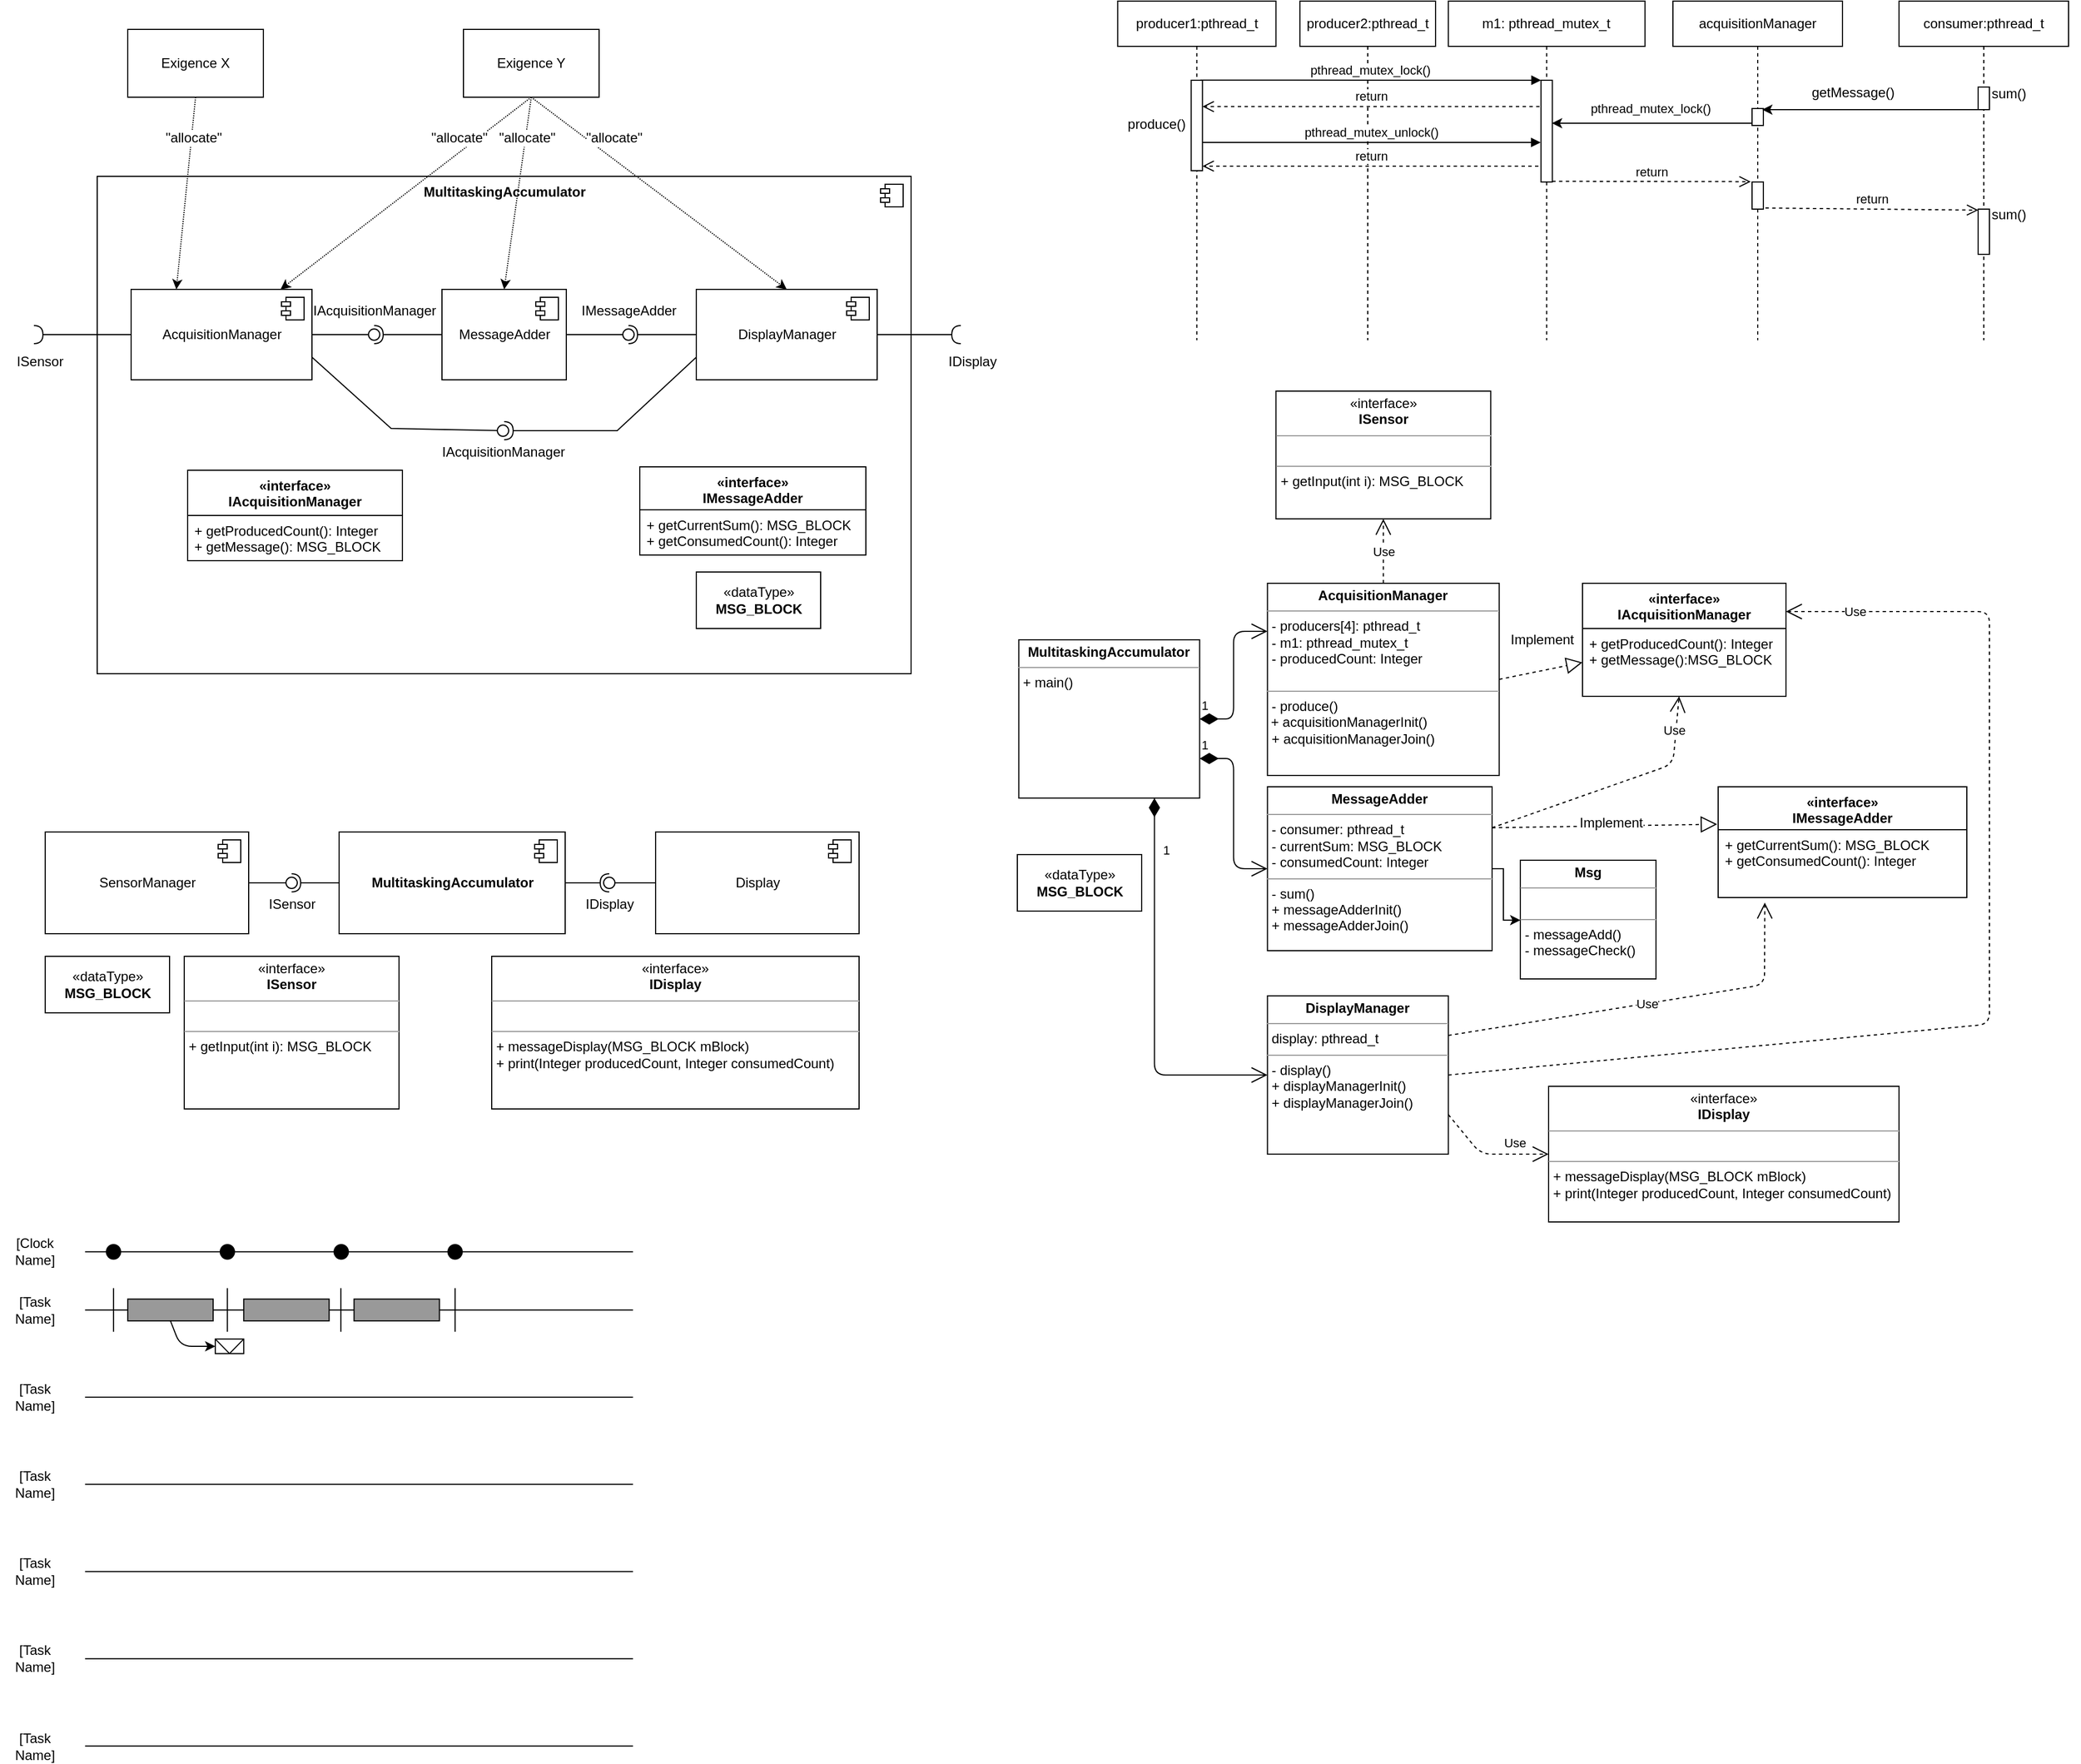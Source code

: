 <mxfile pages="2">
    <diagram id="yeaqu1F34kHPNHF6mssP" name="Exercice Principal">
        <mxGraphModel dx="2571" dy="1331" grid="1" gridSize="10" guides="1" tooltips="1" connect="1" arrows="1" fold="1" page="1" pageScale="1" pageWidth="850" pageHeight="1100" math="0" shadow="0">
            <root>
                <mxCell id="0"/>
                <mxCell id="1" parent="0"/>
                <mxCell id="nDVz6QAk0CL7eOiTC_jA-3" value="" style="edgeStyle=orthogonalEdgeStyle;rounded=0;orthogonalLoop=1;jettySize=auto;html=1;" parent="1" source="fEL-3-x19ATJo7vxv6HR-24" target="nDVz6QAk0CL7eOiTC_jA-1" edge="1">
                    <mxGeometry relative="1" as="geometry">
                        <Array as="points">
                            <mxPoint x="-230" y="-182"/>
                            <mxPoint x="-230" y="-137"/>
                        </Array>
                    </mxGeometry>
                </mxCell>
                <mxCell id="fEL-3-x19ATJo7vxv6HR-24" value="&lt;p style=&quot;margin: 0px ; margin-top: 4px ; text-align: center&quot;&gt;&lt;b&gt;MessageAdder&lt;/b&gt;&lt;/p&gt;&lt;hr size=&quot;1&quot;&gt;&lt;p style=&quot;margin: 0px ; margin-left: 4px&quot;&gt;- consumer: pthread_t&lt;/p&gt;&lt;p style=&quot;margin: 0px ; margin-left: 4px&quot;&gt;- currentSum: MSG_BLOCK&lt;br style=&quot;padding: 0px ; margin: 0px&quot;&gt;- consumedCount: Integer&lt;/p&gt;&lt;hr size=&quot;1&quot;&gt;&lt;p style=&quot;margin: 0px ; margin-left: 4px&quot;&gt;- sum()&lt;/p&gt;&lt;p style=&quot;margin: 0px ; margin-left: 4px&quot;&gt;&lt;span&gt;+ messageAdderInit()&lt;/span&gt;&lt;br&gt;&lt;/p&gt;&lt;p style=&quot;margin: 0px ; margin-left: 4px&quot;&gt;+ messageAdderJoin()&lt;br&gt;&lt;/p&gt;" style="verticalAlign=top;align=left;overflow=fill;fontSize=12;fontFamily=Helvetica;html=1;shadow=0;" parent="1" vertex="1">
                    <mxGeometry x="-438.71" y="-255" width="198.71" height="145" as="geometry"/>
                </mxCell>
                <mxCell id="fEL-3-x19ATJo7vxv6HR-27" value="&lt;p style=&quot;margin: 0px ; margin-top: 4px ; text-align: center&quot;&gt;&lt;b&gt;MultitaskingAccumulator&lt;/b&gt;&lt;/p&gt;&lt;hr size=&quot;1&quot;&gt;&lt;p style=&quot;margin: 0px ; margin-left: 4px&quot;&gt;+ main()&lt;/p&gt;" style="verticalAlign=top;align=left;overflow=fill;fontSize=12;fontFamily=Helvetica;html=1;shadow=0;" parent="1" vertex="1">
                    <mxGeometry x="-658.71" y="-385" width="160" height="140" as="geometry"/>
                </mxCell>
                <mxCell id="fEL-3-x19ATJo7vxv6HR-35" value="1" style="endArrow=open;html=1;endSize=12;startArrow=diamondThin;startSize=14;startFill=1;edgeStyle=orthogonalEdgeStyle;align=left;verticalAlign=bottom;fillColor=#000000;entryX=0;entryY=0.25;entryDx=0;entryDy=0;exitX=1;exitY=0.5;exitDx=0;exitDy=0;" parent="1" source="fEL-3-x19ATJo7vxv6HR-27" target="fEL-3-x19ATJo7vxv6HR-54" edge="1">
                    <mxGeometry x="-1" y="3" relative="1" as="geometry">
                        <mxPoint x="-638.71" y="-185" as="sourcePoint"/>
                        <mxPoint x="-478.71" y="-185" as="targetPoint"/>
                    </mxGeometry>
                </mxCell>
                <mxCell id="fEL-3-x19ATJo7vxv6HR-39" value="1" style="endArrow=open;html=1;endSize=12;startArrow=diamondThin;startSize=14;startFill=1;edgeStyle=orthogonalEdgeStyle;align=left;verticalAlign=bottom;fillColor=#000000;exitX=1;exitY=0.75;exitDx=0;exitDy=0;" parent="1" source="fEL-3-x19ATJo7vxv6HR-27" target="fEL-3-x19ATJo7vxv6HR-24" edge="1">
                    <mxGeometry x="-1" y="3" relative="1" as="geometry">
                        <mxPoint x="-488.71" y="-305" as="sourcePoint"/>
                        <mxPoint x="-428.71" y="-342" as="targetPoint"/>
                    </mxGeometry>
                </mxCell>
                <mxCell id="fEL-3-x19ATJo7vxv6HR-54" value="&lt;p style=&quot;margin: 0px ; margin-top: 4px ; text-align: center&quot;&gt;&lt;b&gt;AcquisitionManager&lt;/b&gt;&lt;/p&gt;&lt;hr size=&quot;1&quot;&gt;&lt;p style=&quot;margin: 0px ; margin-left: 4px&quot;&gt;- producers[4]: pthread_t&lt;/p&gt;&lt;p style=&quot;margin: 0px ; margin-left: 4px&quot;&gt;- m1: pthread_mutex_t&lt;/p&gt;&lt;p style=&quot;margin: 0px ; margin-left: 4px&quot;&gt;- producedCount: Integer&lt;/p&gt;&lt;p style=&quot;margin: 0px ; margin-left: 4px&quot;&gt;&lt;br&gt;&lt;/p&gt;&lt;hr size=&quot;1&quot;&gt;&lt;p style=&quot;margin: 0px ; margin-left: 4px&quot;&gt;- produce()&lt;/p&gt;&amp;nbsp;+ acquisitionManagerInit()&lt;br&gt;&lt;p style=&quot;margin: 0px ; margin-left: 4px&quot;&gt;+ acquisitionManagerJoin()&lt;/p&gt;" style="verticalAlign=top;align=left;overflow=fill;fontSize=12;fontFamily=Helvetica;html=1;shadow=0;" parent="1" vertex="1">
                    <mxGeometry x="-438.71" y="-435" width="205" height="170" as="geometry"/>
                </mxCell>
                <mxCell id="fEL-3-x19ATJo7vxv6HR-64" value="1" style="endArrow=open;html=1;endSize=12;startArrow=diamondThin;startSize=14;startFill=1;edgeStyle=orthogonalEdgeStyle;align=left;verticalAlign=bottom;fillColor=#000000;exitX=0.75;exitY=1;exitDx=0;exitDy=0;entryX=0;entryY=0.5;entryDx=0;entryDy=0;" parent="1" source="fEL-3-x19ATJo7vxv6HR-27" target="fEL-3-x19ATJo7vxv6HR-65" edge="1">
                    <mxGeometry x="0.452" y="190" relative="1" as="geometry">
                        <mxPoint x="-488.71" y="-270" as="sourcePoint"/>
                        <mxPoint x="-428.71" y="-195" as="targetPoint"/>
                        <mxPoint as="offset"/>
                    </mxGeometry>
                </mxCell>
                <mxCell id="fEL-3-x19ATJo7vxv6HR-65" value="&lt;p style=&quot;margin: 0px ; margin-top: 4px ; text-align: center&quot;&gt;&lt;b&gt;DisplayManager&lt;/b&gt;&lt;/p&gt;&lt;hr size=&quot;1&quot;&gt;&lt;p style=&quot;margin: 0px ; margin-left: 4px&quot;&gt;display: pthread_t&lt;/p&gt;&lt;hr size=&quot;1&quot;&gt;&lt;p style=&quot;margin: 0px ; margin-left: 4px&quot;&gt;- display()&lt;/p&gt;&lt;p style=&quot;margin: 0px ; margin-left: 4px&quot;&gt;+ displayManagerInit()&lt;/p&gt;&lt;p style=&quot;margin: 0px ; margin-left: 4px&quot;&gt;+ displayManagerJoin()&lt;br&gt;&lt;/p&gt;" style="verticalAlign=top;align=left;overflow=fill;fontSize=12;fontFamily=Helvetica;html=1;shadow=0;" parent="1" vertex="1">
                    <mxGeometry x="-438.71" y="-70" width="160" height="140" as="geometry"/>
                </mxCell>
                <mxCell id="fEL-3-x19ATJo7vxv6HR-66" value="«dataType»&lt;br&gt;&lt;b&gt;MSG_BLOCK&lt;/b&gt;" style="html=1;shadow=0;" parent="1" vertex="1">
                    <mxGeometry x="-660" y="-195" width="110" height="50" as="geometry"/>
                </mxCell>
                <mxCell id="pLuQ7xj04wKehVz2EtiJ-8" value="&lt;b&gt;MultitaskingAccumulator&lt;/b&gt;" style="html=1;" parent="1" vertex="1">
                    <mxGeometry x="-1260" y="-215" width="200" height="90" as="geometry"/>
                </mxCell>
                <mxCell id="pLuQ7xj04wKehVz2EtiJ-9" value="" style="shape=component;jettyWidth=8;jettyHeight=4;" parent="pLuQ7xj04wKehVz2EtiJ-8" vertex="1">
                    <mxGeometry x="1" width="20" height="20" relative="1" as="geometry">
                        <mxPoint x="-27" y="7" as="offset"/>
                    </mxGeometry>
                </mxCell>
                <mxCell id="pLuQ7xj04wKehVz2EtiJ-10" value="&lt;span style=&quot;text-align: left&quot;&gt;Display&lt;/span&gt;" style="html=1;" parent="1" vertex="1">
                    <mxGeometry x="-980" y="-215" width="180" height="90" as="geometry"/>
                </mxCell>
                <mxCell id="pLuQ7xj04wKehVz2EtiJ-11" value="" style="shape=component;jettyWidth=8;jettyHeight=4;" parent="pLuQ7xj04wKehVz2EtiJ-10" vertex="1">
                    <mxGeometry x="1" width="20" height="20" relative="1" as="geometry">
                        <mxPoint x="-27" y="7" as="offset"/>
                    </mxGeometry>
                </mxCell>
                <mxCell id="pLuQ7xj04wKehVz2EtiJ-12" value="&lt;div style=&quot;text-align: left&quot;&gt;&lt;span&gt;SensorManager&lt;/span&gt;&lt;/div&gt;" style="html=1;" parent="1" vertex="1">
                    <mxGeometry x="-1520" y="-215" width="180" height="90" as="geometry"/>
                </mxCell>
                <mxCell id="pLuQ7xj04wKehVz2EtiJ-13" value="" style="shape=component;jettyWidth=8;jettyHeight=4;" parent="pLuQ7xj04wKehVz2EtiJ-12" vertex="1">
                    <mxGeometry x="1" width="20" height="20" relative="1" as="geometry">
                        <mxPoint x="-27" y="7" as="offset"/>
                    </mxGeometry>
                </mxCell>
                <mxCell id="pLuQ7xj04wKehVz2EtiJ-14" value="" style="rounded=0;orthogonalLoop=1;jettySize=auto;html=1;endArrow=none;endFill=0;" parent="1" source="pLuQ7xj04wKehVz2EtiJ-12" target="pLuQ7xj04wKehVz2EtiJ-16" edge="1">
                    <mxGeometry relative="1" as="geometry">
                        <mxPoint x="-1270" y="-150" as="sourcePoint"/>
                    </mxGeometry>
                </mxCell>
                <mxCell id="pLuQ7xj04wKehVz2EtiJ-15" value="" style="rounded=0;orthogonalLoop=1;jettySize=auto;html=1;endArrow=halfCircle;endFill=0;entryX=0.5;entryY=0.5;entryDx=0;entryDy=0;endSize=6;strokeWidth=1;" parent="1" source="pLuQ7xj04wKehVz2EtiJ-8" target="pLuQ7xj04wKehVz2EtiJ-16" edge="1">
                    <mxGeometry relative="1" as="geometry">
                        <mxPoint x="-1250" y="-170" as="sourcePoint"/>
                    </mxGeometry>
                </mxCell>
                <mxCell id="pLuQ7xj04wKehVz2EtiJ-16" value="" style="ellipse;whiteSpace=wrap;html=1;fontFamily=Helvetica;fontSize=12;fontColor=#000000;align=center;strokeColor=#000000;fillColor=#ffffff;points=[];aspect=fixed;resizable=0;" parent="1" vertex="1">
                    <mxGeometry x="-1307" y="-175" width="10" height="10" as="geometry"/>
                </mxCell>
                <mxCell id="pLuQ7xj04wKehVz2EtiJ-18" value="" style="rounded=0;orthogonalLoop=1;jettySize=auto;html=1;endArrow=none;endFill=0;exitX=0;exitY=0.5;exitDx=0;exitDy=0;" parent="1" source="pLuQ7xj04wKehVz2EtiJ-10" target="pLuQ7xj04wKehVz2EtiJ-20" edge="1">
                    <mxGeometry relative="1" as="geometry">
                        <mxPoint x="-1050" y="-170" as="sourcePoint"/>
                    </mxGeometry>
                </mxCell>
                <mxCell id="pLuQ7xj04wKehVz2EtiJ-20" value="" style="ellipse;whiteSpace=wrap;html=1;fontFamily=Helvetica;fontSize=12;fontColor=#000000;align=center;strokeColor=#000000;fillColor=#ffffff;points=[];aspect=fixed;resizable=0;direction=north;" parent="1" vertex="1">
                    <mxGeometry x="-1026" y="-175" width="10" height="10" as="geometry"/>
                </mxCell>
                <mxCell id="pLuQ7xj04wKehVz2EtiJ-21" value="" style="rounded=0;orthogonalLoop=1;jettySize=auto;html=1;endArrow=halfCircle;endFill=0;entryX=0.5;entryY=0.5;entryDx=0;entryDy=0;endSize=6;strokeWidth=1;exitX=1;exitY=0.5;exitDx=0;exitDy=0;" parent="1" source="pLuQ7xj04wKehVz2EtiJ-8" target="pLuQ7xj04wKehVz2EtiJ-20" edge="1">
                    <mxGeometry relative="1" as="geometry">
                        <mxPoint x="-1080" y="-170" as="sourcePoint"/>
                        <mxPoint x="-1010" y="-170" as="targetPoint"/>
                        <Array as="points"/>
                    </mxGeometry>
                </mxCell>
                <mxCell id="pLuQ7xj04wKehVz2EtiJ-25" value="Text" style="text;html=1;align=center;verticalAlign=middle;resizable=0;points=[];;autosize=1;" parent="1" vertex="1">
                    <mxGeometry x="-1327" y="-28" width="40" height="20" as="geometry"/>
                </mxCell>
                <mxCell id="pLuQ7xj04wKehVz2EtiJ-26" value="&lt;p style=&quot;margin: 0px ; margin-top: 4px ; text-align: center&quot;&gt;«interface»&lt;br&gt;&lt;b&gt;ISensor&lt;/b&gt;&lt;/p&gt;&lt;hr size=&quot;1&quot;&gt;&lt;p style=&quot;margin: 0px ; margin-left: 4px&quot;&gt;&lt;br&gt;&lt;/p&gt;&lt;hr size=&quot;1&quot;&gt;&lt;p style=&quot;margin: 0px ; margin-left: 4px&quot;&gt;+ getInput(int i): MSG_BLOCK&lt;br&gt;&lt;/p&gt;" style="verticalAlign=top;align=left;overflow=fill;fontSize=12;fontFamily=Helvetica;html=1;" parent="1" vertex="1">
                    <mxGeometry x="-1397" y="-105" width="190" height="135" as="geometry"/>
                </mxCell>
                <mxCell id="pLuQ7xj04wKehVz2EtiJ-27" value="ISensor" style="text;html=1;align=center;" parent="1" vertex="1">
                    <mxGeometry x="-1337" y="-165" width="70" height="30" as="geometry"/>
                </mxCell>
                <mxCell id="pLuQ7xj04wKehVz2EtiJ-28" value="&lt;p style=&quot;margin: 0px ; margin-top: 4px ; text-align: center&quot;&gt;«interface»&lt;br&gt;&lt;b&gt;IDisplay&lt;/b&gt;&lt;/p&gt;&lt;hr size=&quot;1&quot;&gt;&lt;p style=&quot;margin: 0px ; margin-left: 4px&quot;&gt;&lt;br&gt;&lt;/p&gt;&lt;hr size=&quot;1&quot;&gt;&lt;p style=&quot;margin: 0px ; margin-left: 4px&quot;&gt;+ messageDisplay(MSG_BLOCK mBlock)&lt;br&gt;&lt;/p&gt;&lt;p style=&quot;margin: 0px ; margin-left: 4px&quot;&gt;+ print(Integer producedCount, Integer consumedCount)&lt;/p&gt;" style="verticalAlign=top;align=left;overflow=fill;fontSize=12;fontFamily=Helvetica;html=1;" parent="1" vertex="1">
                    <mxGeometry x="-1125" y="-105" width="325" height="135" as="geometry"/>
                </mxCell>
                <mxCell id="pLuQ7xj04wKehVz2EtiJ-31" value="«dataType»&lt;br&gt;&lt;b&gt;MSG_BLOCK&lt;/b&gt;" style="html=1;shadow=0;" parent="1" vertex="1">
                    <mxGeometry x="-1520" y="-105" width="110" height="50" as="geometry"/>
                </mxCell>
                <mxCell id="pLuQ7xj04wKehVz2EtiJ-34" value="IDisplay" style="text;html=1;align=center;" parent="1" vertex="1">
                    <mxGeometry x="-1056" y="-165" width="70" height="30" as="geometry"/>
                </mxCell>
                <mxCell id="pLuQ7xj04wKehVz2EtiJ-39" value="&lt;b&gt;MultitaskingAccumulator&lt;/b&gt;" style="html=1;verticalAlign=top;" parent="1" vertex="1">
                    <mxGeometry x="-1474" y="-795" width="720" height="440" as="geometry"/>
                </mxCell>
                <mxCell id="pLuQ7xj04wKehVz2EtiJ-40" value="" style="shape=component;jettyWidth=8;jettyHeight=4;" parent="pLuQ7xj04wKehVz2EtiJ-39" vertex="1">
                    <mxGeometry x="1" width="20" height="20" relative="1" as="geometry">
                        <mxPoint x="-27" y="7" as="offset"/>
                    </mxGeometry>
                </mxCell>
                <mxCell id="pLuQ7xj04wKehVz2EtiJ-41" value="&lt;span style=&quot;text-align: left&quot;&gt;MessageAdder&lt;/span&gt;" style="html=1;" parent="pLuQ7xj04wKehVz2EtiJ-39" vertex="1">
                    <mxGeometry x="305" y="100" width="110" height="80" as="geometry"/>
                </mxCell>
                <mxCell id="pLuQ7xj04wKehVz2EtiJ-42" value="" style="shape=component;jettyWidth=8;jettyHeight=4;" parent="pLuQ7xj04wKehVz2EtiJ-41" vertex="1">
                    <mxGeometry x="1" width="20" height="20" relative="1" as="geometry">
                        <mxPoint x="-27" y="7" as="offset"/>
                    </mxGeometry>
                </mxCell>
                <mxCell id="pLuQ7xj04wKehVz2EtiJ-43" value="&lt;span style=&quot;text-align: left&quot;&gt;DisplayManager&lt;/span&gt;" style="html=1;" parent="pLuQ7xj04wKehVz2EtiJ-39" vertex="1">
                    <mxGeometry x="530" y="100" width="160" height="80" as="geometry"/>
                </mxCell>
                <mxCell id="pLuQ7xj04wKehVz2EtiJ-44" value="" style="shape=component;jettyWidth=8;jettyHeight=4;" parent="pLuQ7xj04wKehVz2EtiJ-43" vertex="1">
                    <mxGeometry x="1" width="20" height="20" relative="1" as="geometry">
                        <mxPoint x="-27" y="7" as="offset"/>
                    </mxGeometry>
                </mxCell>
                <mxCell id="pLuQ7xj04wKehVz2EtiJ-45" value="&lt;div style=&quot;text-align: left&quot;&gt;AcquisitionManager&lt;br&gt;&lt;/div&gt;" style="html=1;" parent="pLuQ7xj04wKehVz2EtiJ-39" vertex="1">
                    <mxGeometry x="30" y="100" width="160" height="80" as="geometry"/>
                </mxCell>
                <mxCell id="pLuQ7xj04wKehVz2EtiJ-46" value="" style="shape=component;jettyWidth=8;jettyHeight=4;" parent="pLuQ7xj04wKehVz2EtiJ-45" vertex="1">
                    <mxGeometry x="1" width="20" height="20" relative="1" as="geometry">
                        <mxPoint x="-27" y="7" as="offset"/>
                    </mxGeometry>
                </mxCell>
                <mxCell id="pLuQ7xj04wKehVz2EtiJ-47" value="" style="rounded=0;orthogonalLoop=1;jettySize=auto;html=1;endArrow=none;endFill=0;" parent="pLuQ7xj04wKehVz2EtiJ-39" source="pLuQ7xj04wKehVz2EtiJ-45" target="pLuQ7xj04wKehVz2EtiJ-49" edge="1">
                    <mxGeometry relative="1" as="geometry">
                        <mxPoint x="165.246" y="225" as="sourcePoint"/>
                    </mxGeometry>
                </mxCell>
                <mxCell id="pLuQ7xj04wKehVz2EtiJ-48" value="" style="rounded=0;orthogonalLoop=1;jettySize=auto;html=1;endArrow=halfCircle;endFill=0;entryX=0.5;entryY=0.5;entryDx=0;entryDy=0;endSize=6;strokeWidth=1;" parent="pLuQ7xj04wKehVz2EtiJ-39" source="pLuQ7xj04wKehVz2EtiJ-41" target="pLuQ7xj04wKehVz2EtiJ-49" edge="1">
                    <mxGeometry relative="1" as="geometry">
                        <mxPoint x="188.852" y="205" as="sourcePoint"/>
                    </mxGeometry>
                </mxCell>
                <mxCell id="pLuQ7xj04wKehVz2EtiJ-49" value="" style="ellipse;whiteSpace=wrap;html=1;fontFamily=Helvetica;fontSize=12;fontColor=#000000;align=center;strokeColor=#000000;fillColor=#ffffff;points=[];aspect=fixed;resizable=0;" parent="pLuQ7xj04wKehVz2EtiJ-39" vertex="1">
                    <mxGeometry x="240" y="135" width="10" height="10" as="geometry"/>
                </mxCell>
                <mxCell id="pLuQ7xj04wKehVz2EtiJ-50" value="" style="rounded=0;orthogonalLoop=1;jettySize=auto;html=1;endArrow=none;endFill=0;" parent="pLuQ7xj04wKehVz2EtiJ-39" source="pLuQ7xj04wKehVz2EtiJ-41" target="pLuQ7xj04wKehVz2EtiJ-51" edge="1">
                    <mxGeometry relative="1" as="geometry">
                        <mxPoint x="424.918" y="205" as="sourcePoint"/>
                    </mxGeometry>
                </mxCell>
                <mxCell id="pLuQ7xj04wKehVz2EtiJ-51" value="" style="ellipse;whiteSpace=wrap;html=1;fontFamily=Helvetica;fontSize=12;fontColor=#000000;align=center;strokeColor=#000000;fillColor=#ffffff;points=[];aspect=fixed;resizable=0;direction=north;" parent="pLuQ7xj04wKehVz2EtiJ-39" vertex="1">
                    <mxGeometry x="465" y="135" width="10" height="10" as="geometry"/>
                </mxCell>
                <mxCell id="pLuQ7xj04wKehVz2EtiJ-52" value="" style="rounded=0;orthogonalLoop=1;jettySize=auto;html=1;endArrow=halfCircle;endFill=0;endSize=6;strokeWidth=1;exitX=0;exitY=0.5;exitDx=0;exitDy=0;" parent="pLuQ7xj04wKehVz2EtiJ-39" source="pLuQ7xj04wKehVz2EtiJ-43" edge="1">
                    <mxGeometry relative="1" as="geometry">
                        <mxPoint x="419" y="140" as="sourcePoint"/>
                        <mxPoint x="470" y="140" as="targetPoint"/>
                        <Array as="points"/>
                    </mxGeometry>
                </mxCell>
                <mxCell id="pLuQ7xj04wKehVz2EtiJ-101" value="" style="rounded=0;orthogonalLoop=1;jettySize=auto;html=1;endArrow=none;endFill=0;exitX=1;exitY=0.75;exitDx=0;exitDy=0;" parent="pLuQ7xj04wKehVz2EtiJ-39" source="pLuQ7xj04wKehVz2EtiJ-45" target="pLuQ7xj04wKehVz2EtiJ-102" edge="1">
                    <mxGeometry relative="1" as="geometry">
                        <mxPoint x="400" y="225" as="sourcePoint"/>
                        <Array as="points">
                            <mxPoint x="260" y="223"/>
                        </Array>
                    </mxGeometry>
                </mxCell>
                <mxCell id="pLuQ7xj04wKehVz2EtiJ-102" value="" style="ellipse;whiteSpace=wrap;html=1;fontFamily=Helvetica;fontSize=12;fontColor=#000000;align=center;strokeColor=#000000;fillColor=#ffffff;points=[];aspect=fixed;resizable=0;direction=north;" parent="pLuQ7xj04wKehVz2EtiJ-39" vertex="1">
                    <mxGeometry x="354" y="220" width="10" height="10" as="geometry"/>
                </mxCell>
                <mxCell id="pLuQ7xj04wKehVz2EtiJ-103" value="" style="rounded=0;orthogonalLoop=1;jettySize=auto;html=1;endArrow=halfCircle;endFill=0;endSize=6;strokeWidth=1;exitX=0;exitY=0.75;exitDx=0;exitDy=0;" parent="pLuQ7xj04wKehVz2EtiJ-39" source="pLuQ7xj04wKehVz2EtiJ-43" edge="1">
                    <mxGeometry relative="1" as="geometry">
                        <mxPoint x="320" y="225" as="sourcePoint"/>
                        <mxPoint x="360" y="225" as="targetPoint"/>
                        <Array as="points">
                            <mxPoint x="460" y="225"/>
                        </Array>
                    </mxGeometry>
                </mxCell>
                <mxCell id="pLuQ7xj04wKehVz2EtiJ-104" value="IAcquisitionManager" style="text;html=1;align=center;" parent="pLuQ7xj04wKehVz2EtiJ-39" vertex="1">
                    <mxGeometry x="324" y="230" width="70" height="30" as="geometry"/>
                </mxCell>
                <mxCell id="pLuQ7xj04wKehVz2EtiJ-110" value="«interface»&#10;IAcquisitionManager" style="swimlane;fontStyle=1;align=center;verticalAlign=top;childLayout=stackLayout;horizontal=1;startSize=40;horizontalStack=0;resizeParent=1;resizeParentMax=0;resizeLast=0;collapsible=1;marginBottom=0;shadow=0;" parent="pLuQ7xj04wKehVz2EtiJ-39" vertex="1">
                    <mxGeometry x="80" y="260" width="190" height="80" as="geometry"/>
                </mxCell>
                <mxCell id="pLuQ7xj04wKehVz2EtiJ-111" value="+ getProducedCount(): Integer&#10;+ getMessage(): MSG_BLOCK&#10; &#10;&#10;&#10;" style="text;strokeColor=none;fillColor=none;align=left;verticalAlign=top;spacingLeft=4;spacingRight=4;overflow=hidden;rotatable=0;points=[[0,0.5],[1,0.5]];portConstraint=eastwest;" parent="pLuQ7xj04wKehVz2EtiJ-110" vertex="1">
                    <mxGeometry y="40" width="190" height="40" as="geometry"/>
                </mxCell>
                <mxCell id="pLuQ7xj04wKehVz2EtiJ-113" value="«interface»&#10;IMessageAdder" style="swimlane;fontStyle=1;align=center;verticalAlign=top;childLayout=stackLayout;horizontal=1;startSize=38;horizontalStack=0;resizeParent=1;resizeParentMax=0;resizeLast=0;collapsible=1;marginBottom=0;shadow=0;" parent="pLuQ7xj04wKehVz2EtiJ-39" vertex="1">
                    <mxGeometry x="480" y="257" width="200" height="78" as="geometry"/>
                </mxCell>
                <mxCell id="pLuQ7xj04wKehVz2EtiJ-114" value="+ getCurrentSum(): MSG_BLOCK&#10;+ getConsumedCount(): Integer&#10;&#10;" style="text;strokeColor=none;fillColor=none;align=left;verticalAlign=top;spacingLeft=4;spacingRight=4;overflow=hidden;rotatable=0;points=[[0,0.5],[1,0.5]];portConstraint=eastwest;" parent="pLuQ7xj04wKehVz2EtiJ-113" vertex="1">
                    <mxGeometry y="38" width="200" height="40" as="geometry"/>
                </mxCell>
                <mxCell id="pLuQ7xj04wKehVz2EtiJ-116" value="IAcquisitionManager" style="text;html=1;align=center;" parent="pLuQ7xj04wKehVz2EtiJ-39" vertex="1">
                    <mxGeometry x="190" y="105" width="110" height="30" as="geometry"/>
                </mxCell>
                <mxCell id="pLuQ7xj04wKehVz2EtiJ-117" value="IMessageAdder" style="text;html=1;align=center;" parent="pLuQ7xj04wKehVz2EtiJ-39" vertex="1">
                    <mxGeometry x="435" y="105" width="70" height="30" as="geometry"/>
                </mxCell>
                <mxCell id="pLuQ7xj04wKehVz2EtiJ-122" value="«dataType»&lt;br&gt;&lt;b&gt;MSG_BLOCK&lt;/b&gt;" style="html=1;shadow=0;" parent="pLuQ7xj04wKehVz2EtiJ-39" vertex="1">
                    <mxGeometry x="530" y="350" width="110" height="50" as="geometry"/>
                </mxCell>
                <mxCell id="pLuQ7xj04wKehVz2EtiJ-56" value="" style="rounded=0;orthogonalLoop=1;jettySize=auto;html=1;endArrow=halfCircle;endFill=0;endSize=6;strokeWidth=1;exitX=0;exitY=0.5;exitDx=0;exitDy=0;" parent="1" source="pLuQ7xj04wKehVz2EtiJ-45" edge="1">
                    <mxGeometry relative="1" as="geometry">
                        <mxPoint x="-1423" y="-490" as="sourcePoint"/>
                        <mxPoint x="-1530" y="-655" as="targetPoint"/>
                    </mxGeometry>
                </mxCell>
                <mxCell id="pLuQ7xj04wKehVz2EtiJ-58" value="ISensor" style="text;html=1;align=center;" parent="1" vertex="1">
                    <mxGeometry x="-1560" y="-645" width="70" height="30" as="geometry"/>
                </mxCell>
                <mxCell id="pLuQ7xj04wKehVz2EtiJ-62" value="" style="rounded=0;orthogonalLoop=1;jettySize=auto;html=1;endArrow=halfCircle;endFill=0;endSize=6;strokeWidth=1;exitX=1;exitY=0.5;exitDx=0;exitDy=0;" parent="1" source="pLuQ7xj04wKehVz2EtiJ-43" edge="1">
                    <mxGeometry relative="1" as="geometry">
                        <mxPoint x="-850" y="60" as="sourcePoint"/>
                        <mxPoint x="-710" y="-655" as="targetPoint"/>
                        <Array as="points"/>
                    </mxGeometry>
                </mxCell>
                <mxCell id="pLuQ7xj04wKehVz2EtiJ-54" value="IDisplay" style="text;html=1;align=center;" parent="1" vertex="1">
                    <mxGeometry x="-741.334" y="-645" width="82.623" height="30" as="geometry"/>
                </mxCell>
                <mxCell id="pLuQ7xj04wKehVz2EtiJ-148" value="«interface»&#10;IAcquisitionManager" style="swimlane;fontStyle=1;align=center;verticalAlign=top;childLayout=stackLayout;horizontal=1;startSize=40;horizontalStack=0;resizeParent=1;resizeParentMax=0;resizeLast=0;collapsible=1;marginBottom=0;shadow=0;" parent="1" vertex="1">
                    <mxGeometry x="-160" y="-435" width="180" height="100" as="geometry"/>
                </mxCell>
                <mxCell id="pLuQ7xj04wKehVz2EtiJ-149" value="+ getProducedCount(): Integer&#10;+ getMessage():MSG_BLOCK&#10;&#10;&#10;&#10;" style="text;strokeColor=none;fillColor=none;align=left;verticalAlign=top;spacingLeft=4;spacingRight=4;overflow=hidden;rotatable=0;points=[[0,0.5],[1,0.5]];portConstraint=eastwest;" parent="pLuQ7xj04wKehVz2EtiJ-148" vertex="1">
                    <mxGeometry y="40" width="180" height="60" as="geometry"/>
                </mxCell>
                <mxCell id="pLuQ7xj04wKehVz2EtiJ-150" value="«interface»&#10;IMessageAdder" style="swimlane;fontStyle=1;align=center;verticalAlign=top;childLayout=stackLayout;horizontal=1;startSize=38;horizontalStack=0;resizeParent=1;resizeParentMax=0;resizeLast=0;collapsible=1;marginBottom=0;shadow=0;" parent="1" vertex="1">
                    <mxGeometry x="-40" y="-255" width="220" height="98" as="geometry"/>
                </mxCell>
                <mxCell id="fXRlClugTOTBc5S8y01M-6" value="+ getCurrentSum(): MSG_BLOCK&#10;+ getConsumedCount(): Integer" style="text;strokeColor=none;fillColor=none;align=left;verticalAlign=top;spacingLeft=4;spacingRight=4;overflow=hidden;rotatable=0;points=[[0,0.5],[1,0.5]];portConstraint=eastwest;" parent="pLuQ7xj04wKehVz2EtiJ-150" vertex="1">
                    <mxGeometry y="38" width="220" height="60" as="geometry"/>
                </mxCell>
                <mxCell id="pLuQ7xj04wKehVz2EtiJ-153" value="" style="endArrow=block;dashed=1;endFill=0;endSize=12;html=1;entryX=0;entryY=0.5;entryDx=0;entryDy=0;exitX=1;exitY=0.5;exitDx=0;exitDy=0;" parent="1" source="fEL-3-x19ATJo7vxv6HR-54" target="pLuQ7xj04wKehVz2EtiJ-149" edge="1">
                    <mxGeometry width="160" relative="1" as="geometry">
                        <mxPoint x="-350" y="85" as="sourcePoint"/>
                        <mxPoint x="-190" y="85" as="targetPoint"/>
                    </mxGeometry>
                </mxCell>
                <mxCell id="Lbqkt2lzDJ4rxtl4HgO9-1" value="Implement" style="text;html=1;align=center;verticalAlign=middle;resizable=0;points=[];;labelBackgroundColor=#ffffff;" parent="pLuQ7xj04wKehVz2EtiJ-153" vertex="1" connectable="0">
                    <mxGeometry x="-0.009" y="1" relative="1" as="geometry">
                        <mxPoint x="0.94" y="-26.64" as="offset"/>
                    </mxGeometry>
                </mxCell>
                <mxCell id="pLuQ7xj04wKehVz2EtiJ-154" value="" style="endArrow=block;dashed=1;endFill=0;endSize=12;html=1;exitX=1;exitY=0.25;exitDx=0;exitDy=0;entryX=-0.004;entryY=-0.081;entryDx=0;entryDy=0;entryPerimeter=0;" parent="1" source="fEL-3-x19ATJo7vxv6HR-24" target="fXRlClugTOTBc5S8y01M-6" edge="1">
                    <mxGeometry width="160" relative="1" as="geometry">
                        <mxPoint x="-223.71" y="-362.5" as="sourcePoint"/>
                        <mxPoint x="-150" y="-365" as="targetPoint"/>
                    </mxGeometry>
                </mxCell>
                <mxCell id="Lbqkt2lzDJ4rxtl4HgO9-2" value="Implement" style="text;html=1;align=center;verticalAlign=middle;resizable=0;points=[];;labelBackgroundColor=#ffffff;" parent="pLuQ7xj04wKehVz2EtiJ-154" vertex="1" connectable="0">
                    <mxGeometry x="0.477" y="2" relative="1" as="geometry">
                        <mxPoint x="-41.89" as="offset"/>
                    </mxGeometry>
                </mxCell>
                <mxCell id="pLuQ7xj04wKehVz2EtiJ-155" value="Use" style="endArrow=open;endSize=12;dashed=1;html=1;exitX=1;exitY=0.5;exitDx=0;exitDy=0;entryX=1;entryY=0.25;entryDx=0;entryDy=0;rounded=1;" parent="1" source="fEL-3-x19ATJo7vxv6HR-65" target="pLuQ7xj04wKehVz2EtiJ-148" edge="1">
                    <mxGeometry x="0.881" width="160" relative="1" as="geometry">
                        <mxPoint x="-240" y="75" as="sourcePoint"/>
                        <mxPoint x="-80" y="75" as="targetPoint"/>
                        <Array as="points">
                            <mxPoint x="200" y="-45"/>
                            <mxPoint x="200" y="-410"/>
                        </Array>
                        <mxPoint as="offset"/>
                    </mxGeometry>
                </mxCell>
                <mxCell id="pLuQ7xj04wKehVz2EtiJ-156" value="Use" style="endArrow=open;endSize=12;dashed=1;html=1;exitX=1;exitY=0.25;exitDx=0;exitDy=0;" parent="1" source="fEL-3-x19ATJo7vxv6HR-24" target="pLuQ7xj04wKehVz2EtiJ-148" edge="1">
                    <mxGeometry x="0.548" y="20" width="160" relative="1" as="geometry">
                        <mxPoint x="-210" y="-275" as="sourcePoint"/>
                        <mxPoint x="-50" y="-275" as="targetPoint"/>
                        <Array as="points">
                            <mxPoint x="-80" y="-275"/>
                        </Array>
                        <mxPoint x="20" y="-20" as="offset"/>
                    </mxGeometry>
                </mxCell>
                <mxCell id="pLuQ7xj04wKehVz2EtiJ-157" value="Use" style="endArrow=open;endSize=12;dashed=1;html=1;exitX=1;exitY=0.25;exitDx=0;exitDy=0;entryX=0.508;entryY=1.008;entryDx=0;entryDy=0;entryPerimeter=0;" parent="1" source="fEL-3-x19ATJo7vxv6HR-65" edge="1">
                    <mxGeometry width="160" relative="1" as="geometry">
                        <mxPoint x="-268.71" y="-220" as="sourcePoint"/>
                        <mxPoint x="1.28" y="-152.504" as="targetPoint"/>
                        <Array as="points">
                            <mxPoint x="1" y="-80"/>
                        </Array>
                    </mxGeometry>
                </mxCell>
                <mxCell id="pLuQ7xj04wKehVz2EtiJ-158" value="&lt;p style=&quot;margin: 0px ; margin-top: 4px ; text-align: center&quot;&gt;«interface»&lt;br&gt;&lt;b&gt;ISensor&lt;/b&gt;&lt;/p&gt;&lt;hr size=&quot;1&quot;&gt;&lt;p style=&quot;margin: 0px ; margin-left: 4px&quot;&gt;&lt;br&gt;&lt;/p&gt;&lt;hr size=&quot;1&quot;&gt;&lt;p style=&quot;margin: 0px ; margin-left: 4px&quot;&gt;+ getInput(int i): MSG_BLOCK&lt;br&gt;&lt;/p&gt;" style="verticalAlign=top;align=left;overflow=fill;fontSize=12;fontFamily=Helvetica;html=1;" parent="1" vertex="1">
                    <mxGeometry x="-431.21" y="-605" width="190" height="113" as="geometry"/>
                </mxCell>
                <mxCell id="pLuQ7xj04wKehVz2EtiJ-159" value="&lt;p style=&quot;margin: 0px ; margin-top: 4px ; text-align: center&quot;&gt;«interface»&lt;br&gt;&lt;b&gt;IDisplay&lt;/b&gt;&lt;/p&gt;&lt;hr size=&quot;1&quot;&gt;&lt;p style=&quot;margin: 0px ; margin-left: 4px&quot;&gt;&lt;br&gt;&lt;/p&gt;&lt;hr size=&quot;1&quot;&gt;&lt;p style=&quot;margin: 0px ; margin-left: 4px&quot;&gt;+ messageDisplay(MSG_BLOCK mBlock)&lt;br&gt;&lt;/p&gt;&lt;p style=&quot;margin: 0px ; margin-left: 4px&quot;&gt;+ print(Integer producedCount, Integer consumedCount)&lt;br&gt;&lt;/p&gt;" style="verticalAlign=top;align=left;overflow=fill;fontSize=12;fontFamily=Helvetica;html=1;" parent="1" vertex="1">
                    <mxGeometry x="-190" y="10" width="310" height="120" as="geometry"/>
                </mxCell>
                <mxCell id="pLuQ7xj04wKehVz2EtiJ-160" value="Use" style="endArrow=open;endSize=12;dashed=1;html=1;exitX=1;exitY=0.75;exitDx=0;exitDy=0;entryX=0;entryY=0.5;entryDx=0;entryDy=0;" parent="1" source="fEL-3-x19ATJo7vxv6HR-65" target="pLuQ7xj04wKehVz2EtiJ-159" edge="1">
                    <mxGeometry x="0.43" y="10" width="160" relative="1" as="geometry">
                        <mxPoint x="-268.71" y="-25" as="sourcePoint"/>
                        <mxPoint x="-68.72" y="-119.68" as="targetPoint"/>
                        <Array as="points">
                            <mxPoint x="-250" y="70"/>
                        </Array>
                        <mxPoint as="offset"/>
                    </mxGeometry>
                </mxCell>
                <mxCell id="pLuQ7xj04wKehVz2EtiJ-161" value="Use" style="endArrow=open;endSize=12;dashed=1;html=1;exitX=0.5;exitY=0;exitDx=0;exitDy=0;entryX=0.5;entryY=1;entryDx=0;entryDy=0;" parent="1" source="fEL-3-x19ATJo7vxv6HR-54" target="pLuQ7xj04wKehVz2EtiJ-158" edge="1">
                    <mxGeometry width="160" relative="1" as="geometry">
                        <mxPoint x="-268.71" y="-220" as="sourcePoint"/>
                        <mxPoint x="-120" y="-305" as="targetPoint"/>
                    </mxGeometry>
                </mxCell>
                <mxCell id="nDVz6QAk0CL7eOiTC_jA-1" value="&lt;p style=&quot;margin: 0px ; margin-top: 4px ; text-align: center&quot;&gt;&lt;b&gt;Msg&lt;/b&gt;&lt;/p&gt;&lt;hr size=&quot;1&quot;&gt;&lt;p style=&quot;margin: 0px ; margin-left: 4px&quot;&gt;&lt;br&gt;&lt;/p&gt;&lt;hr size=&quot;1&quot;&gt;&lt;p style=&quot;margin: 0px ; margin-left: 4px&quot;&gt;&lt;span&gt;- messageAdd()&lt;/span&gt;&lt;/p&gt;&lt;p style=&quot;margin: 0px ; margin-left: 4px&quot;&gt;&lt;span&gt;- messageCheck()&lt;/span&gt;&lt;br&gt;&lt;/p&gt;" style="verticalAlign=top;align=left;overflow=fill;fontSize=12;fontFamily=Helvetica;html=1;shadow=0;" parent="1" vertex="1">
                    <mxGeometry x="-215.0" y="-190" width="120" height="105" as="geometry"/>
                </mxCell>
                <mxCell id="sWfBH13LbjcDb2dTJ5xe-1" value="Exigence Y" style="rounded=0;whiteSpace=wrap;html=1;" parent="1" vertex="1">
                    <mxGeometry x="-1150" y="-925" width="120" height="60" as="geometry"/>
                </mxCell>
                <mxCell id="sWfBH13LbjcDb2dTJ5xe-2" value="" style="endArrow=classic;html=1;exitX=0.5;exitY=1;exitDx=0;exitDy=0;dashed=1;dashPattern=1 1;" parent="1" source="sWfBH13LbjcDb2dTJ5xe-1" target="pLuQ7xj04wKehVz2EtiJ-45" edge="1">
                    <mxGeometry width="50" height="50" relative="1" as="geometry">
                        <mxPoint x="-1580" y="-265" as="sourcePoint"/>
                        <mxPoint x="-1510" y="-315" as="targetPoint"/>
                    </mxGeometry>
                </mxCell>
                <mxCell id="sWfBH13LbjcDb2dTJ5xe-3" value="&quot;allocate&quot;" style="text;html=1;align=center;verticalAlign=middle;resizable=0;points=[];;labelBackgroundColor=#ffffff;" parent="sWfBH13LbjcDb2dTJ5xe-2" vertex="1" connectable="0">
                    <mxGeometry x="-0.388" relative="1" as="geometry">
                        <mxPoint x="3.4" y="-16.08" as="offset"/>
                    </mxGeometry>
                </mxCell>
                <mxCell id="qqK9oZsPi8CkOc17uRQG-1" value="producer1:pthread_t" style="shape=umlLifeline;perimeter=lifelinePerimeter;whiteSpace=wrap;html=1;container=1;collapsible=0;recursiveResize=0;outlineConnect=0;" parent="1" vertex="1">
                    <mxGeometry x="-571.21" y="-950.0" width="140" height="300" as="geometry"/>
                </mxCell>
                <mxCell id="qqK9oZsPi8CkOc17uRQG-8" value="" style="html=1;points=[];perimeter=orthogonalPerimeter;" parent="qqK9oZsPi8CkOc17uRQG-1" vertex="1">
                    <mxGeometry x="65" y="70" width="10" height="80" as="geometry"/>
                </mxCell>
                <mxCell id="qqK9oZsPi8CkOc17uRQG-2" value="producer2:pthread_t" style="shape=umlLifeline;perimeter=lifelinePerimeter;whiteSpace=wrap;html=1;container=1;collapsible=0;recursiveResize=0;outlineConnect=0;" parent="1" vertex="1">
                    <mxGeometry x="-410" y="-950.0" width="120" height="300" as="geometry"/>
                </mxCell>
                <mxCell id="qqK9oZsPi8CkOc17uRQG-3" value="consumer:pthread_t" style="shape=umlLifeline;perimeter=lifelinePerimeter;whiteSpace=wrap;html=1;container=1;collapsible=0;recursiveResize=0;outlineConnect=0;" parent="1" vertex="1">
                    <mxGeometry x="120" y="-950" width="150" height="300" as="geometry"/>
                </mxCell>
                <mxCell id="qqK9oZsPi8CkOc17uRQG-24" value="" style="html=1;points=[];perimeter=orthogonalPerimeter;" parent="qqK9oZsPi8CkOc17uRQG-3" vertex="1">
                    <mxGeometry x="70" y="76" width="10" height="20" as="geometry"/>
                </mxCell>
                <mxCell id="qqK9oZsPi8CkOc17uRQG-25" value="" style="html=1;points=[];perimeter=orthogonalPerimeter;" parent="qqK9oZsPi8CkOc17uRQG-3" vertex="1">
                    <mxGeometry x="70" y="184" width="10" height="40" as="geometry"/>
                </mxCell>
                <mxCell id="qqK9oZsPi8CkOc17uRQG-4" value="m1: pthread_mutex_t" style="shape=umlLifeline;perimeter=lifelinePerimeter;whiteSpace=wrap;html=1;container=1;collapsible=0;recursiveResize=0;outlineConnect=0;" parent="1" vertex="1">
                    <mxGeometry x="-278.71" y="-950.0" width="174" height="300" as="geometry"/>
                </mxCell>
                <mxCell id="qqK9oZsPi8CkOc17uRQG-5" value="" style="html=1;points=[];perimeter=orthogonalPerimeter;" parent="qqK9oZsPi8CkOc17uRQG-4" vertex="1">
                    <mxGeometry x="82" y="70" width="10" height="90" as="geometry"/>
                </mxCell>
                <mxCell id="qqK9oZsPi8CkOc17uRQG-6" value="pthread_mutex_lock()" style="html=1;verticalAlign=bottom;endArrow=block;entryX=0;entryY=0;exitX=0.807;exitY=-0.002;exitDx=0;exitDy=0;exitPerimeter=0;" parent="1" source="qqK9oZsPi8CkOc17uRQG-8" target="qqK9oZsPi8CkOc17uRQG-5" edge="1">
                    <mxGeometry relative="1" as="geometry">
                        <mxPoint x="-490" y="-875" as="sourcePoint"/>
                    </mxGeometry>
                </mxCell>
                <mxCell id="qqK9oZsPi8CkOc17uRQG-7" value="return" style="html=1;verticalAlign=bottom;endArrow=open;dashed=1;endSize=8;exitX=-0.129;exitY=0.259;exitDx=0;exitDy=0;exitPerimeter=0;" parent="1" source="qqK9oZsPi8CkOc17uRQG-5" target="qqK9oZsPi8CkOc17uRQG-8" edge="1">
                    <mxGeometry relative="1" as="geometry">
                        <mxPoint x="-500" y="-805" as="targetPoint"/>
                        <mxPoint x="-198" y="-799" as="sourcePoint"/>
                    </mxGeometry>
                </mxCell>
                <mxCell id="qqK9oZsPi8CkOc17uRQG-20" value="produce()" style="text;html=1;align=right;" parent="1" vertex="1">
                    <mxGeometry x="-590" y="-855" width="80" height="30" as="geometry"/>
                </mxCell>
                <mxCell id="qqK9oZsPi8CkOc17uRQG-26" value="" style="endArrow=classic;html=1;exitX=0.5;exitY=1;exitDx=0;exitDy=0;dashed=1;dashPattern=1 1;entryX=0.5;entryY=0;entryDx=0;entryDy=0;" parent="1" source="sWfBH13LbjcDb2dTJ5xe-1" target="pLuQ7xj04wKehVz2EtiJ-41" edge="1">
                    <mxGeometry width="50" height="50" relative="1" as="geometry">
                        <mxPoint x="-1340.0" y="-835" as="sourcePoint"/>
                        <mxPoint x="-1351.053" y="-685" as="targetPoint"/>
                    </mxGeometry>
                </mxCell>
                <mxCell id="qqK9oZsPi8CkOc17uRQG-27" value="&quot;allocate&quot;" style="text;html=1;align=center;verticalAlign=middle;resizable=0;points=[];;labelBackgroundColor=#ffffff;" parent="qqK9oZsPi8CkOc17uRQG-26" vertex="1" connectable="0">
                    <mxGeometry x="-0.388" relative="1" as="geometry">
                        <mxPoint x="3.4" y="-16.08" as="offset"/>
                    </mxGeometry>
                </mxCell>
                <mxCell id="qqK9oZsPi8CkOc17uRQG-28" value="" style="endArrow=classic;html=1;dashed=1;dashPattern=1 1;entryX=0.5;entryY=0;entryDx=0;entryDy=0;exitX=0.5;exitY=1;exitDx=0;exitDy=0;" parent="1" source="sWfBH13LbjcDb2dTJ5xe-1" target="pLuQ7xj04wKehVz2EtiJ-43" edge="1">
                    <mxGeometry width="50" height="50" relative="1" as="geometry">
                        <mxPoint x="-1350" y="-845" as="sourcePoint"/>
                        <mxPoint x="-1104" y="-685" as="targetPoint"/>
                    </mxGeometry>
                </mxCell>
                <mxCell id="qqK9oZsPi8CkOc17uRQG-29" value="&quot;allocate&quot;" style="text;html=1;align=center;verticalAlign=middle;resizable=0;points=[];;labelBackgroundColor=#ffffff;" parent="qqK9oZsPi8CkOc17uRQG-28" vertex="1" connectable="0">
                    <mxGeometry x="-0.388" relative="1" as="geometry">
                        <mxPoint x="3.4" y="-16.08" as="offset"/>
                    </mxGeometry>
                </mxCell>
                <mxCell id="qqK9oZsPi8CkOc17uRQG-30" value="Exigence X" style="rounded=0;whiteSpace=wrap;html=1;" parent="1" vertex="1">
                    <mxGeometry x="-1447" y="-925" width="120" height="60" as="geometry"/>
                </mxCell>
                <mxCell id="qqK9oZsPi8CkOc17uRQG-31" value="" style="endArrow=classic;html=1;exitX=0.5;exitY=1;exitDx=0;exitDy=0;dashed=1;dashPattern=1 1;entryX=0.25;entryY=0;entryDx=0;entryDy=0;" parent="1" source="qqK9oZsPi8CkOc17uRQG-30" target="pLuQ7xj04wKehVz2EtiJ-45" edge="1">
                    <mxGeometry width="50" height="50" relative="1" as="geometry">
                        <mxPoint x="-1080" y="-855" as="sourcePoint"/>
                        <mxPoint x="-1301.81" y="-685" as="targetPoint"/>
                    </mxGeometry>
                </mxCell>
                <mxCell id="qqK9oZsPi8CkOc17uRQG-32" value="&quot;allocate&quot;" style="text;html=1;align=center;verticalAlign=middle;resizable=0;points=[];;labelBackgroundColor=#ffffff;" parent="qqK9oZsPi8CkOc17uRQG-31" vertex="1" connectable="0">
                    <mxGeometry x="-0.388" relative="1" as="geometry">
                        <mxPoint x="3.4" y="-16.08" as="offset"/>
                    </mxGeometry>
                </mxCell>
                <mxCell id="qqK9oZsPi8CkOc17uRQG-33" value="acquisitionManager" style="shape=umlLifeline;perimeter=lifelinePerimeter;whiteSpace=wrap;html=1;container=1;collapsible=0;recursiveResize=0;outlineConnect=0;" parent="1" vertex="1">
                    <mxGeometry x="-80" y="-950" width="150" height="300" as="geometry"/>
                </mxCell>
                <mxCell id="qqK9oZsPi8CkOc17uRQG-35" value="" style="html=1;points=[];perimeter=orthogonalPerimeter;" parent="qqK9oZsPi8CkOc17uRQG-33" vertex="1">
                    <mxGeometry x="70" y="160" width="10" height="24" as="geometry"/>
                </mxCell>
                <mxCell id="qqK9oZsPi8CkOc17uRQG-40" value="pthread_mutex_lock()" style="edgeStyle=orthogonalEdgeStyle;rounded=0;orthogonalLoop=1;jettySize=auto;html=1;exitX=0.1;exitY=0.867;exitDx=0;exitDy=0;exitPerimeter=0;" parent="1" source="qqK9oZsPi8CkOc17uRQG-36" edge="1">
                    <mxGeometry x="0.022" y="-13" relative="1" as="geometry">
                        <mxPoint x="-187" y="-842" as="targetPoint"/>
                        <Array as="points">
                            <mxPoint x="-100" y="-842"/>
                            <mxPoint x="-100" y="-842"/>
                        </Array>
                        <mxPoint as="offset"/>
                    </mxGeometry>
                </mxCell>
                <mxCell id="qqK9oZsPi8CkOc17uRQG-36" value="" style="html=1;points=[];perimeter=orthogonalPerimeter;" parent="1" vertex="1">
                    <mxGeometry x="-10" y="-855" width="10" height="15" as="geometry"/>
                </mxCell>
                <mxCell id="qqK9oZsPi8CkOc17uRQG-37" value="" style="edgeStyle=orthogonalEdgeStyle;rounded=0;orthogonalLoop=1;jettySize=auto;html=1;" parent="1" edge="1">
                    <mxGeometry relative="1" as="geometry">
                        <mxPoint x="191" y="-854" as="sourcePoint"/>
                        <mxPoint x="-1" y="-854" as="targetPoint"/>
                    </mxGeometry>
                </mxCell>
                <mxCell id="qqK9oZsPi8CkOc17uRQG-38" value="getMessage()" style="text;html=1;align=center;verticalAlign=middle;resizable=0;points=[];;labelBackgroundColor=#ffffff;" parent="qqK9oZsPi8CkOc17uRQG-37" vertex="1" connectable="0">
                    <mxGeometry x="0.495" y="-2" relative="1" as="geometry">
                        <mxPoint x="31.67" y="-13" as="offset"/>
                    </mxGeometry>
                </mxCell>
                <mxCell id="qqK9oZsPi8CkOc17uRQG-41" value="return" style="html=1;verticalAlign=bottom;endArrow=open;dashed=1;endSize=8;entryX=-0.117;entryY=-0.012;entryDx=0;entryDy=0;entryPerimeter=0;exitX=0.994;exitY=0.993;exitDx=0;exitDy=0;exitPerimeter=0;" parent="1" source="qqK9oZsPi8CkOc17uRQG-5" target="qqK9oZsPi8CkOc17uRQG-35" edge="1">
                    <mxGeometry relative="1" as="geometry">
                        <mxPoint x="-490" y="-789" as="targetPoint"/>
                        <mxPoint x="-188" y="-789" as="sourcePoint"/>
                    </mxGeometry>
                </mxCell>
                <mxCell id="qqK9oZsPi8CkOc17uRQG-42" value="return" style="html=1;verticalAlign=bottom;endArrow=open;dashed=1;endSize=8;entryX=0.01;entryY=0.023;entryDx=0;entryDy=0;entryPerimeter=0;exitX=1.183;exitY=0.959;exitDx=0;exitDy=0;exitPerimeter=0;" parent="1" source="qqK9oZsPi8CkOc17uRQG-35" target="qqK9oZsPi8CkOc17uRQG-25" edge="1">
                    <mxGeometry relative="1" as="geometry">
                        <mxPoint x="-1.17" y="-710.48" as="targetPoint"/>
                        <mxPoint x="-177" y="-712.24" as="sourcePoint"/>
                    </mxGeometry>
                </mxCell>
                <mxCell id="qqK9oZsPi8CkOc17uRQG-43" value="sum()" style="text;html=1;" parent="1" vertex="1">
                    <mxGeometry x="200" y="-882" width="80" height="30" as="geometry"/>
                </mxCell>
                <mxCell id="5SSwzvjwG53dtj9x0kSO-1" value="sum()" style="text;html=1;" parent="1" vertex="1">
                    <mxGeometry x="200" y="-775" width="80" height="30" as="geometry"/>
                </mxCell>
                <mxCell id="oBnAeq9iyVOHKzDOZlAw-1" value="pthread_mutex_unlock()" style="html=1;verticalAlign=bottom;endArrow=block;" parent="1" source="qqK9oZsPi8CkOc17uRQG-8" edge="1">
                    <mxGeometry relative="1" as="geometry">
                        <mxPoint x="-480" y="-825" as="sourcePoint"/>
                        <mxPoint x="-197" y="-825" as="targetPoint"/>
                    </mxGeometry>
                </mxCell>
                <mxCell id="oBnAeq9iyVOHKzDOZlAw-2" value="return" style="html=1;verticalAlign=bottom;endArrow=open;dashed=1;endSize=8;exitX=-0.229;exitY=0.844;exitDx=0;exitDy=0;exitPerimeter=0;" parent="1" source="qqK9oZsPi8CkOc17uRQG-5" target="qqK9oZsPi8CkOc17uRQG-8" edge="1">
                    <mxGeometry relative="1" as="geometry">
                        <mxPoint x="-497" y="-807" as="targetPoint"/>
                        <mxPoint x="-200.5" y="-805.0" as="sourcePoint"/>
                    </mxGeometry>
                </mxCell>
                <mxCell id="dWmCNEkzgsVjjiaqjVMm-47" value="" style="group" parent="1" vertex="1" connectable="0">
                    <mxGeometry x="-1554" y="150" width="554" height="450" as="geometry"/>
                </mxCell>
                <mxCell id="dWmCNEkzgsVjjiaqjVMm-1" value="" style="endArrow=none;html=1;" parent="dWmCNEkzgsVjjiaqjVMm-47" source="dWmCNEkzgsVjjiaqjVMm-38" edge="1">
                    <mxGeometry width="50" height="50" relative="1" as="geometry">
                        <mxPoint x="69.25" y="57.857" as="sourcePoint"/>
                        <mxPoint x="554" y="57.857" as="targetPoint"/>
                    </mxGeometry>
                </mxCell>
                <mxCell id="dWmCNEkzgsVjjiaqjVMm-2" value="" style="endArrow=none;html=1;" parent="dWmCNEkzgsVjjiaqjVMm-47" edge="1">
                    <mxGeometry width="50" height="50" relative="1" as="geometry">
                        <mxPoint x="69.25" y="135.0" as="sourcePoint"/>
                        <mxPoint x="554" y="135.0" as="targetPoint"/>
                    </mxGeometry>
                </mxCell>
                <mxCell id="dWmCNEkzgsVjjiaqjVMm-3" value="" style="endArrow=none;html=1;" parent="dWmCNEkzgsVjjiaqjVMm-47" edge="1">
                    <mxGeometry width="50" height="50" relative="1" as="geometry">
                        <mxPoint x="69.25" y="212.143" as="sourcePoint"/>
                        <mxPoint x="554" y="212.143" as="targetPoint"/>
                    </mxGeometry>
                </mxCell>
                <mxCell id="dWmCNEkzgsVjjiaqjVMm-4" value="" style="endArrow=none;html=1;" parent="dWmCNEkzgsVjjiaqjVMm-47" edge="1">
                    <mxGeometry width="50" height="50" relative="1" as="geometry">
                        <mxPoint x="94.432" y="77.143" as="sourcePoint"/>
                        <mxPoint x="94.432" y="38.571" as="targetPoint"/>
                    </mxGeometry>
                </mxCell>
                <mxCell id="dWmCNEkzgsVjjiaqjVMm-5" value="" style="endArrow=none;html=1;" parent="dWmCNEkzgsVjjiaqjVMm-47" edge="1">
                    <mxGeometry width="50" height="50" relative="1" as="geometry">
                        <mxPoint x="396.614" y="77.143" as="sourcePoint"/>
                        <mxPoint x="396.614" y="38.571" as="targetPoint"/>
                    </mxGeometry>
                </mxCell>
                <mxCell id="dWmCNEkzgsVjjiaqjVMm-6" value="" style="endArrow=none;html=1;" parent="dWmCNEkzgsVjjiaqjVMm-47" edge="1">
                    <mxGeometry width="50" height="50" relative="1" as="geometry">
                        <mxPoint x="295.572" y="77.143" as="sourcePoint"/>
                        <mxPoint x="295.572" y="38.571" as="targetPoint"/>
                    </mxGeometry>
                </mxCell>
                <mxCell id="dWmCNEkzgsVjjiaqjVMm-7" value="" style="endArrow=none;html=1;" parent="dWmCNEkzgsVjjiaqjVMm-47" edge="1">
                    <mxGeometry width="50" height="50" relative="1" as="geometry">
                        <mxPoint x="195.159" y="77.143" as="sourcePoint"/>
                        <mxPoint x="195.159" y="38.571" as="targetPoint"/>
                    </mxGeometry>
                </mxCell>
                <mxCell id="dWmCNEkzgsVjjiaqjVMm-8" value="" style="endArrow=none;html=1;" parent="dWmCNEkzgsVjjiaqjVMm-47" source="dWmCNEkzgsVjjiaqjVMm-18" edge="1">
                    <mxGeometry width="50" height="50" relative="1" as="geometry">
                        <mxPoint x="69.25" y="6.429" as="sourcePoint"/>
                        <mxPoint x="554" y="6.429" as="targetPoint"/>
                    </mxGeometry>
                </mxCell>
                <mxCell id="dWmCNEkzgsVjjiaqjVMm-9" value="" style="ellipse;whiteSpace=wrap;html=1;fillColor=#000000;" parent="dWmCNEkzgsVjjiaqjVMm-47" vertex="1">
                    <mxGeometry x="88.136" width="12.591" height="12.857" as="geometry"/>
                </mxCell>
                <mxCell id="dWmCNEkzgsVjjiaqjVMm-10" value="" style="endArrow=none;html=1;" parent="dWmCNEkzgsVjjiaqjVMm-47" target="dWmCNEkzgsVjjiaqjVMm-9" edge="1">
                    <mxGeometry width="50" height="50" relative="1" as="geometry">
                        <mxPoint x="69.25" y="6.429" as="sourcePoint"/>
                        <mxPoint x="554" y="6.429" as="targetPoint"/>
                    </mxGeometry>
                </mxCell>
                <mxCell id="dWmCNEkzgsVjjiaqjVMm-14" value="" style="ellipse;whiteSpace=wrap;html=1;fillColor=#000000;" parent="dWmCNEkzgsVjjiaqjVMm-47" vertex="1">
                    <mxGeometry x="188.864" width="12.591" height="12.857" as="geometry"/>
                </mxCell>
                <mxCell id="dWmCNEkzgsVjjiaqjVMm-15" value="" style="endArrow=none;html=1;" parent="dWmCNEkzgsVjjiaqjVMm-47" source="dWmCNEkzgsVjjiaqjVMm-9" target="dWmCNEkzgsVjjiaqjVMm-14" edge="1">
                    <mxGeometry width="50" height="50" relative="1" as="geometry">
                        <mxPoint x="100.727" y="6.429" as="sourcePoint"/>
                        <mxPoint x="554" y="6.429" as="targetPoint"/>
                    </mxGeometry>
                </mxCell>
                <mxCell id="dWmCNEkzgsVjjiaqjVMm-16" value="" style="ellipse;whiteSpace=wrap;html=1;fillColor=#000000;" parent="dWmCNEkzgsVjjiaqjVMm-47" vertex="1">
                    <mxGeometry x="289.591" width="12.591" height="12.857" as="geometry"/>
                </mxCell>
                <mxCell id="dWmCNEkzgsVjjiaqjVMm-17" value="" style="endArrow=none;html=1;" parent="dWmCNEkzgsVjjiaqjVMm-47" source="dWmCNEkzgsVjjiaqjVMm-14" target="dWmCNEkzgsVjjiaqjVMm-16" edge="1">
                    <mxGeometry width="50" height="50" relative="1" as="geometry">
                        <mxPoint x="201.455" y="6.429" as="sourcePoint"/>
                        <mxPoint x="554" y="6.429" as="targetPoint"/>
                    </mxGeometry>
                </mxCell>
                <mxCell id="dWmCNEkzgsVjjiaqjVMm-18" value="" style="ellipse;whiteSpace=wrap;html=1;fillColor=#000000;" parent="dWmCNEkzgsVjjiaqjVMm-47" vertex="1">
                    <mxGeometry x="390.318" width="12.591" height="12.857" as="geometry"/>
                </mxCell>
                <mxCell id="dWmCNEkzgsVjjiaqjVMm-19" value="" style="endArrow=none;html=1;" parent="dWmCNEkzgsVjjiaqjVMm-47" source="dWmCNEkzgsVjjiaqjVMm-16" target="dWmCNEkzgsVjjiaqjVMm-18" edge="1">
                    <mxGeometry width="50" height="50" relative="1" as="geometry">
                        <mxPoint x="302.182" y="6.429" as="sourcePoint"/>
                        <mxPoint x="554" y="6.429" as="targetPoint"/>
                    </mxGeometry>
                </mxCell>
                <mxCell id="dWmCNEkzgsVjjiaqjVMm-20" value="[Clock Name]" style="text;html=1;strokeColor=none;fillColor=none;align=center;verticalAlign=middle;whiteSpace=wrap;rounded=0;" parent="dWmCNEkzgsVjjiaqjVMm-47" vertex="1">
                    <mxGeometry width="50.364" height="12.857" as="geometry"/>
                </mxCell>
                <mxCell id="dWmCNEkzgsVjjiaqjVMm-21" value="[Task Name]" style="text;html=1;strokeColor=none;fillColor=none;align=center;verticalAlign=middle;whiteSpace=wrap;rounded=0;" parent="dWmCNEkzgsVjjiaqjVMm-47" vertex="1">
                    <mxGeometry y="128.571" width="50.364" height="12.857" as="geometry"/>
                </mxCell>
                <mxCell id="dWmCNEkzgsVjjiaqjVMm-25" value="[Task Name]" style="text;html=1;strokeColor=none;fillColor=none;align=center;verticalAlign=middle;whiteSpace=wrap;rounded=0;" parent="dWmCNEkzgsVjjiaqjVMm-47" vertex="1">
                    <mxGeometry y="205.714" width="50.364" height="12.857" as="geometry"/>
                </mxCell>
                <mxCell id="dWmCNEkzgsVjjiaqjVMm-28" value="[Task Name]" style="text;html=1;strokeColor=none;fillColor=none;align=center;verticalAlign=middle;whiteSpace=wrap;rounded=0;" parent="dWmCNEkzgsVjjiaqjVMm-47" vertex="1">
                    <mxGeometry y="51.429" width="50.364" height="12.857" as="geometry"/>
                </mxCell>
                <mxCell id="dWmCNEkzgsVjjiaqjVMm-29" value="" style="endArrow=none;html=1;" parent="dWmCNEkzgsVjjiaqjVMm-47" edge="1">
                    <mxGeometry width="50" height="50" relative="1" as="geometry">
                        <mxPoint x="69.25" y="289.286" as="sourcePoint"/>
                        <mxPoint x="554" y="289.286" as="targetPoint"/>
                    </mxGeometry>
                </mxCell>
                <mxCell id="dWmCNEkzgsVjjiaqjVMm-30" value="[Task Name]" style="text;html=1;strokeColor=none;fillColor=none;align=center;verticalAlign=middle;whiteSpace=wrap;rounded=0;" parent="dWmCNEkzgsVjjiaqjVMm-47" vertex="1">
                    <mxGeometry y="282.857" width="50.364" height="12.857" as="geometry"/>
                </mxCell>
                <mxCell id="dWmCNEkzgsVjjiaqjVMm-31" value="" style="endArrow=none;html=1;" parent="dWmCNEkzgsVjjiaqjVMm-47" edge="1">
                    <mxGeometry width="50" height="50" relative="1" as="geometry">
                        <mxPoint x="69.25" y="366.429" as="sourcePoint"/>
                        <mxPoint x="554" y="366.429" as="targetPoint"/>
                    </mxGeometry>
                </mxCell>
                <mxCell id="dWmCNEkzgsVjjiaqjVMm-32" value="[Task Name]" style="text;html=1;strokeColor=none;fillColor=none;align=center;verticalAlign=middle;whiteSpace=wrap;rounded=0;" parent="dWmCNEkzgsVjjiaqjVMm-47" vertex="1">
                    <mxGeometry y="360.0" width="50.364" height="12.857" as="geometry"/>
                </mxCell>
                <mxCell id="dWmCNEkzgsVjjiaqjVMm-33" value="" style="endArrow=none;html=1;" parent="dWmCNEkzgsVjjiaqjVMm-47" edge="1">
                    <mxGeometry width="50" height="50" relative="1" as="geometry">
                        <mxPoint x="69.25" y="443.571" as="sourcePoint"/>
                        <mxPoint x="554" y="443.571" as="targetPoint"/>
                    </mxGeometry>
                </mxCell>
                <mxCell id="dWmCNEkzgsVjjiaqjVMm-34" value="[Task Name]" style="text;html=1;strokeColor=none;fillColor=none;align=center;verticalAlign=middle;whiteSpace=wrap;rounded=0;" parent="dWmCNEkzgsVjjiaqjVMm-47" vertex="1">
                    <mxGeometry y="437.143" width="50.364" height="12.857" as="geometry"/>
                </mxCell>
                <mxCell id="dWmCNEkzgsVjjiaqjVMm-35" value="" style="rounded=0;whiteSpace=wrap;html=1;fillColor=#999999;" parent="dWmCNEkzgsVjjiaqjVMm-47" vertex="1">
                    <mxGeometry x="107.023" y="48.214" width="75.545" height="19.286" as="geometry"/>
                </mxCell>
                <mxCell id="dWmCNEkzgsVjjiaqjVMm-36" value="" style="endArrow=none;html=1;" parent="dWmCNEkzgsVjjiaqjVMm-47" target="dWmCNEkzgsVjjiaqjVMm-35" edge="1">
                    <mxGeometry width="50" height="50" relative="1" as="geometry">
                        <mxPoint x="69.25" y="57.857" as="sourcePoint"/>
                        <mxPoint x="554" y="57.857" as="targetPoint"/>
                    </mxGeometry>
                </mxCell>
                <mxCell id="dWmCNEkzgsVjjiaqjVMm-38" value="" style="rounded=0;whiteSpace=wrap;html=1;fillColor=#999999;" parent="dWmCNEkzgsVjjiaqjVMm-47" vertex="1">
                    <mxGeometry x="307.218" y="48.214" width="75.545" height="19.286" as="geometry"/>
                </mxCell>
                <mxCell id="dWmCNEkzgsVjjiaqjVMm-39" value="" style="endArrow=none;html=1;" parent="dWmCNEkzgsVjjiaqjVMm-47" source="dWmCNEkzgsVjjiaqjVMm-35" target="dWmCNEkzgsVjjiaqjVMm-38" edge="1">
                    <mxGeometry width="50" height="50" relative="1" as="geometry">
                        <mxPoint x="182.568" y="57.857" as="sourcePoint"/>
                        <mxPoint x="554" y="57.857" as="targetPoint"/>
                    </mxGeometry>
                </mxCell>
                <mxCell id="dWmCNEkzgsVjjiaqjVMm-37" value="" style="rounded=0;whiteSpace=wrap;html=1;fillColor=#999999;" parent="dWmCNEkzgsVjjiaqjVMm-47" vertex="1">
                    <mxGeometry x="209.639" y="48.214" width="75.545" height="19.286" as="geometry"/>
                </mxCell>
                <mxCell id="dWmCNEkzgsVjjiaqjVMm-44" value="" style="group" parent="dWmCNEkzgsVjjiaqjVMm-47" vertex="1" connectable="0">
                    <mxGeometry x="184.457" y="83.571" width="25.182" height="12.857" as="geometry"/>
                </mxCell>
                <mxCell id="dWmCNEkzgsVjjiaqjVMm-40" value="" style="rounded=0;whiteSpace=wrap;html=1;fillColor=#FFFFFF;" parent="dWmCNEkzgsVjjiaqjVMm-44" vertex="1">
                    <mxGeometry width="25.182" height="12.857" as="geometry"/>
                </mxCell>
                <mxCell id="dWmCNEkzgsVjjiaqjVMm-42" value="" style="endArrow=none;html=1;exitX=0;exitY=0;exitDx=0;exitDy=0;entryX=0.5;entryY=1;entryDx=0;entryDy=0;fillColor=#FFFFFF;" parent="dWmCNEkzgsVjjiaqjVMm-44" source="dWmCNEkzgsVjjiaqjVMm-40" target="dWmCNEkzgsVjjiaqjVMm-40" edge="1">
                    <mxGeometry width="50" height="50" relative="1" as="geometry">
                        <mxPoint x="-49.734" y="282.857" as="sourcePoint"/>
                        <mxPoint x="-62.325" y="270.0" as="targetPoint"/>
                    </mxGeometry>
                </mxCell>
                <mxCell id="dWmCNEkzgsVjjiaqjVMm-43" value="" style="endArrow=none;html=1;exitX=1;exitY=0;exitDx=0;exitDy=0;entryX=0.5;entryY=1;entryDx=0;entryDy=0;fillColor=#FFFFFF;" parent="dWmCNEkzgsVjjiaqjVMm-44" source="dWmCNEkzgsVjjiaqjVMm-40" target="dWmCNEkzgsVjjiaqjVMm-40" edge="1">
                    <mxGeometry width="50" height="50" relative="1" as="geometry">
                        <mxPoint x="6.295" y="6.429" as="sourcePoint"/>
                        <mxPoint x="18.886" y="19.286" as="targetPoint"/>
                    </mxGeometry>
                </mxCell>
                <mxCell id="dWmCNEkzgsVjjiaqjVMm-45" value="" style="endArrow=classic;html=1;fillColor=#FFFFFF;exitX=0.5;exitY=1;exitDx=0;exitDy=0;entryX=0;entryY=0.5;entryDx=0;entryDy=0;" parent="dWmCNEkzgsVjjiaqjVMm-47" source="dWmCNEkzgsVjjiaqjVMm-35" target="dWmCNEkzgsVjjiaqjVMm-40" edge="1">
                    <mxGeometry width="50" height="50" relative="1" as="geometry">
                        <mxPoint x="-3.777" y="366.429" as="sourcePoint"/>
                        <mxPoint x="27.7" y="334.286" as="targetPoint"/>
                        <Array as="points">
                            <mxPoint x="153.609" y="90.0"/>
                        </Array>
                    </mxGeometry>
                </mxCell>
            </root>
        </mxGraphModel>
    </diagram>
</mxfile>